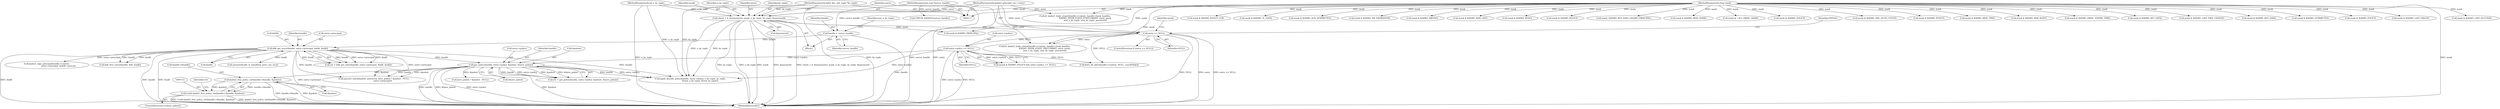 digraph "0_krb5_b863de7fbf080b15e347a736fdda0a82d42f4f6b@API" {
"1000724" [label="(Call,kadm5_free_policy_ent(handle->lhandle, &polent))"];
"1000309" [label="(Call,get_policy(handle, entry->policy, &polent, &have_polent))"];
"1000249" [label="(Call,kdb_get_entry(handle, entry->principal, &kdb, &adb))"];
"1000136" [label="(Call,handle = server_handle)"];
"1000118" [label="(MethodParameterIn,void *server_handle)"];
"1000224" [label="(Call,entry->policy == NULL)"];
"1000163" [label="(Call,entry == NULL)"];
"1000155" [label="(Call,check_1_6_dummy(entry, mask, n_ks_tuple, ks_tuple, &password))"];
"1000119" [label="(MethodParameterIn,kadm5_principal_ent_t entry)"];
"1000120" [label="(MethodParameterIn,long mask)"];
"1000121" [label="(MethodParameterIn,int n_ks_tuple)"];
"1000122" [label="(MethodParameterIn,krb5_key_salt_tuple *ks_tuple)"];
"1000722" [label="(Call,(void) kadm5_free_policy_ent(handle->lhandle, &polent))"];
"1000187" [label="(Call,mask & KADM5_MKVNO)"];
"1000382" [label="(Call,mask & KADM5_MAX_LIFE)"];
"1000149" [label="(Call,CHECK_HANDLE(server_handle))"];
"1000121" [label="(MethodParameterIn,int n_ks_tuple)"];
"1000604" [label="(Call,mask & KADM5_KVNO)"];
"1000221" [label="(Call,mask & KADM5_POLICY)"];
"1000685" [label="(Call,mask | KADM5_KEY_DATA | KADM5_PRINCIPAL)"];
"1000309" [label="(Call,get_policy(handle, entry->policy, &polent, &have_polent))"];
"1000251" [label="(Call,entry->principal)"];
"1000500" [label="(Call,kadm5_copy_principal(handle->context,\n                                    entry->principal, &(kdb->princ)))"];
"1000124" [label="(Block,)"];
"1000137" [label="(Identifier,handle)"];
"1000162" [label="(ControlStructure,if (entry == NULL))"];
"1000329" [label="(Call,have_polent ? &polent : NULL)"];
"1000249" [label="(Call,kdb_get_entry(handle, entry->principal, &kdb, &adb))"];
"1000220" [label="(Call,(mask & KADM5_POLICY) && entry->policy == NULL)"];
"1000643" [label="(Call,k5_kadm5_hook_create(handle->context, handle->hook_handles,\n                               KADM5_HOOK_STAGE_PRECOMMIT, entry, mask,\n                               new_n_ks_tuple, new_ks_tuple, password))"];
"1000175" [label="(Call,mask & KADM5_MOD_NAME)"];
"1000242" [label="(Call,mask & ~ALL_PRINC_MASK)"];
"1000122" [label="(MethodParameterIn,krb5_key_salt_tuple *ks_tuple)"];
"1000665" [label="(Call,mask & KADM5_POLICY)"];
"1000155" [label="(Call,check_1_6_dummy(entry, mask, n_ks_tuple, ks_tuple, &password))"];
"1000202" [label="(Call,mask & KADM5_FAIL_AUTH_COUNT)"];
"1000233" [label="(Call,mask & KADM5_POLICY)"];
"1000163" [label="(Call,entry == NULL)"];
"1000276" [label="(Call,krb5_db_alloc(handle->context, NULL, sizeof(*kdb)))"];
"1000228" [label="(Identifier,NULL)"];
"1000171" [label="(Call,mask & KADM5_PRINCIPAL)"];
"1000179" [label="(Call,mask & KADM5_MOD_TIME)"];
"1000403" [label="(Call,mask & KADM5_MAX_RLIFE)"];
"1000172" [label="(Identifier,mask)"];
"1000158" [label="(Identifier,n_ks_tuple)"];
"1000553" [label="(Call,apply_keysalt_policy(handle, entry->policy, n_ks_tuple, ks_tuple,\n                               &new_n_ks_tuple, &new_ks_tuple))"];
"1000722" [label="(Call,(void) kadm5_free_policy_ent(handle->lhandle, &polent))"];
"1000424" [label="(Call,mask & KADM5_PRINC_EXPIRE_TIME)"];
"1000160" [label="(Call,&password)"];
"1000579" [label="(Call,mask & KADM5_KEY_DATA)"];
"1000254" [label="(Call,&kdb)"];
"1000183" [label="(Call,mask & KADM5_LAST_PWD_CHANGE)"];
"1000209" [label="(Call,mask & KADM5_KEY_DATA)"];
"1000731" [label="(Identifier,ret)"];
"1000361" [label="(Call,mask & KADM5_ATTRIBUTES)"];
"1000264" [label="(Call,kdb_free_entry(handle, kdb, &adb))"];
"1000303" [label="(Call,mask & KADM5_POLICY)"];
"1000311" [label="(Call,entry->policy)"];
"1000118" [label="(MethodParameterIn,void *server_handle)"];
"1000326" [label="(Call,passwd_check(handle, password, have_polent ? &polent : NULL,\n                           entry->principal))"];
"1000310" [label="(Identifier,handle)"];
"1000256" [label="(Call,&adb)"];
"1000119" [label="(MethodParameterIn,kadm5_principal_ent_t entry)"];
"1000199" [label="(Call,mask & KADM5_LAST_FAILED)"];
"1000143" [label="(Identifier,new_n_ks_tuple)"];
"1000724" [label="(Call,kadm5_free_policy_ent(handle->lhandle, &polent))"];
"1000136" [label="(Call,handle = server_handle)"];
"1000224" [label="(Call,entry->policy == NULL)"];
"1000165" [label="(Identifier,NULL)"];
"1000159" [label="(Identifier,ks_tuple)"];
"1000120" [label="(MethodParameterIn,long mask)"];
"1000314" [label="(Call,&polent)"];
"1000195" [label="(Call,mask & KADM5_LAST_SUCCESS)"];
"1000725" [label="(Call,handle->lhandle)"];
"1000296" [label="(Call,memset(&adb, 0, sizeof(osa_princ_ent_rec)))"];
"1000236" [label="(Call,mask & KADM5_POLICY_CLR)"];
"1000316" [label="(Call,&have_polent)"];
"1000157" [label="(Identifier,mask)"];
"1000225" [label="(Call,entry->policy)"];
"1000523" [label="(Call,mask & KADM5_TL_DATA)"];
"1000167" [label="(Identifier,EINVAL)"];
"1000250" [label="(Identifier,handle)"];
"1000247" [label="(Call,ret = kdb_get_entry(handle, entry->principal, &kdb, &adb))"];
"1000720" [label="(ControlStructure,if (have_polent))"];
"1000164" [label="(Identifier,entry)"];
"1000191" [label="(Call,mask & KADM5_AUX_ATTRIBUTES)"];
"1000732" [label="(MethodReturn,RET)"];
"1000472" [label="(Call,mask & KADM5_PW_EXPIRATION)"];
"1000307" [label="(Call,ret = get_policy(handle, entry->policy, &polent, &have_polent))"];
"1000156" [label="(Identifier,entry)"];
"1000138" [label="(Identifier,server_handle)"];
"1000699" [label="(Call,k5_kadm5_hook_create(handle->context, handle->hook_handles,\n                                KADM5_HOOK_STAGE_POSTCOMMIT, entry, mask,\n                                new_n_ks_tuple, new_ks_tuple, password))"];
"1000728" [label="(Call,&polent)"];
"1000724" -> "1000722"  [label="AST: "];
"1000724" -> "1000728"  [label="CFG: "];
"1000725" -> "1000724"  [label="AST: "];
"1000728" -> "1000724"  [label="AST: "];
"1000722" -> "1000724"  [label="CFG: "];
"1000724" -> "1000732"  [label="DDG: handle->lhandle"];
"1000724" -> "1000732"  [label="DDG: &polent"];
"1000724" -> "1000722"  [label="DDG: handle->lhandle"];
"1000724" -> "1000722"  [label="DDG: &polent"];
"1000309" -> "1000724"  [label="DDG: &polent"];
"1000309" -> "1000307"  [label="AST: "];
"1000309" -> "1000316"  [label="CFG: "];
"1000310" -> "1000309"  [label="AST: "];
"1000311" -> "1000309"  [label="AST: "];
"1000314" -> "1000309"  [label="AST: "];
"1000316" -> "1000309"  [label="AST: "];
"1000307" -> "1000309"  [label="CFG: "];
"1000309" -> "1000732"  [label="DDG: handle"];
"1000309" -> "1000732"  [label="DDG: &have_polent"];
"1000309" -> "1000732"  [label="DDG: entry->policy"];
"1000309" -> "1000732"  [label="DDG: &polent"];
"1000309" -> "1000307"  [label="DDG: handle"];
"1000309" -> "1000307"  [label="DDG: entry->policy"];
"1000309" -> "1000307"  [label="DDG: &polent"];
"1000309" -> "1000307"  [label="DDG: &have_polent"];
"1000249" -> "1000309"  [label="DDG: handle"];
"1000224" -> "1000309"  [label="DDG: entry->policy"];
"1000309" -> "1000326"  [label="DDG: handle"];
"1000309" -> "1000326"  [label="DDG: &polent"];
"1000309" -> "1000329"  [label="DDG: &polent"];
"1000309" -> "1000553"  [label="DDG: handle"];
"1000309" -> "1000553"  [label="DDG: entry->policy"];
"1000249" -> "1000247"  [label="AST: "];
"1000249" -> "1000256"  [label="CFG: "];
"1000250" -> "1000249"  [label="AST: "];
"1000251" -> "1000249"  [label="AST: "];
"1000254" -> "1000249"  [label="AST: "];
"1000256" -> "1000249"  [label="AST: "];
"1000247" -> "1000249"  [label="CFG: "];
"1000249" -> "1000732"  [label="DDG: entry->principal"];
"1000249" -> "1000732"  [label="DDG: &kdb"];
"1000249" -> "1000732"  [label="DDG: handle"];
"1000249" -> "1000732"  [label="DDG: &adb"];
"1000249" -> "1000247"  [label="DDG: handle"];
"1000249" -> "1000247"  [label="DDG: entry->principal"];
"1000249" -> "1000247"  [label="DDG: &kdb"];
"1000249" -> "1000247"  [label="DDG: &adb"];
"1000136" -> "1000249"  [label="DDG: handle"];
"1000249" -> "1000264"  [label="DDG: handle"];
"1000249" -> "1000264"  [label="DDG: &adb"];
"1000249" -> "1000296"  [label="DDG: &adb"];
"1000249" -> "1000326"  [label="DDG: handle"];
"1000249" -> "1000326"  [label="DDG: entry->principal"];
"1000249" -> "1000500"  [label="DDG: entry->principal"];
"1000249" -> "1000553"  [label="DDG: handle"];
"1000136" -> "1000124"  [label="AST: "];
"1000136" -> "1000138"  [label="CFG: "];
"1000137" -> "1000136"  [label="AST: "];
"1000138" -> "1000136"  [label="AST: "];
"1000143" -> "1000136"  [label="CFG: "];
"1000136" -> "1000732"  [label="DDG: handle"];
"1000118" -> "1000136"  [label="DDG: server_handle"];
"1000118" -> "1000117"  [label="AST: "];
"1000118" -> "1000732"  [label="DDG: server_handle"];
"1000118" -> "1000149"  [label="DDG: server_handle"];
"1000224" -> "1000220"  [label="AST: "];
"1000224" -> "1000228"  [label="CFG: "];
"1000225" -> "1000224"  [label="AST: "];
"1000228" -> "1000224"  [label="AST: "];
"1000220" -> "1000224"  [label="CFG: "];
"1000224" -> "1000732"  [label="DDG: entry->policy"];
"1000224" -> "1000732"  [label="DDG: NULL"];
"1000224" -> "1000220"  [label="DDG: entry->policy"];
"1000224" -> "1000220"  [label="DDG: NULL"];
"1000163" -> "1000224"  [label="DDG: NULL"];
"1000224" -> "1000276"  [label="DDG: NULL"];
"1000224" -> "1000553"  [label="DDG: entry->policy"];
"1000163" -> "1000162"  [label="AST: "];
"1000163" -> "1000165"  [label="CFG: "];
"1000164" -> "1000163"  [label="AST: "];
"1000165" -> "1000163"  [label="AST: "];
"1000167" -> "1000163"  [label="CFG: "];
"1000172" -> "1000163"  [label="CFG: "];
"1000163" -> "1000732"  [label="DDG: entry"];
"1000163" -> "1000732"  [label="DDG: entry == NULL"];
"1000163" -> "1000732"  [label="DDG: NULL"];
"1000155" -> "1000163"  [label="DDG: entry"];
"1000119" -> "1000163"  [label="DDG: entry"];
"1000163" -> "1000276"  [label="DDG: NULL"];
"1000163" -> "1000643"  [label="DDG: entry"];
"1000155" -> "1000124"  [label="AST: "];
"1000155" -> "1000160"  [label="CFG: "];
"1000156" -> "1000155"  [label="AST: "];
"1000157" -> "1000155"  [label="AST: "];
"1000158" -> "1000155"  [label="AST: "];
"1000159" -> "1000155"  [label="AST: "];
"1000160" -> "1000155"  [label="AST: "];
"1000164" -> "1000155"  [label="CFG: "];
"1000155" -> "1000732"  [label="DDG: ks_tuple"];
"1000155" -> "1000732"  [label="DDG: mask"];
"1000155" -> "1000732"  [label="DDG: &password"];
"1000155" -> "1000732"  [label="DDG: n_ks_tuple"];
"1000155" -> "1000732"  [label="DDG: check_1_6_dummy(entry, mask, n_ks_tuple, ks_tuple, &password)"];
"1000119" -> "1000155"  [label="DDG: entry"];
"1000120" -> "1000155"  [label="DDG: mask"];
"1000121" -> "1000155"  [label="DDG: n_ks_tuple"];
"1000122" -> "1000155"  [label="DDG: ks_tuple"];
"1000155" -> "1000171"  [label="DDG: mask"];
"1000155" -> "1000553"  [label="DDG: n_ks_tuple"];
"1000155" -> "1000553"  [label="DDG: ks_tuple"];
"1000119" -> "1000117"  [label="AST: "];
"1000119" -> "1000732"  [label="DDG: entry"];
"1000119" -> "1000643"  [label="DDG: entry"];
"1000119" -> "1000699"  [label="DDG: entry"];
"1000120" -> "1000117"  [label="AST: "];
"1000120" -> "1000732"  [label="DDG: mask"];
"1000120" -> "1000171"  [label="DDG: mask"];
"1000120" -> "1000175"  [label="DDG: mask"];
"1000120" -> "1000179"  [label="DDG: mask"];
"1000120" -> "1000183"  [label="DDG: mask"];
"1000120" -> "1000187"  [label="DDG: mask"];
"1000120" -> "1000191"  [label="DDG: mask"];
"1000120" -> "1000195"  [label="DDG: mask"];
"1000120" -> "1000199"  [label="DDG: mask"];
"1000120" -> "1000202"  [label="DDG: mask"];
"1000120" -> "1000209"  [label="DDG: mask"];
"1000120" -> "1000221"  [label="DDG: mask"];
"1000120" -> "1000233"  [label="DDG: mask"];
"1000120" -> "1000236"  [label="DDG: mask"];
"1000120" -> "1000242"  [label="DDG: mask"];
"1000120" -> "1000303"  [label="DDG: mask"];
"1000120" -> "1000361"  [label="DDG: mask"];
"1000120" -> "1000382"  [label="DDG: mask"];
"1000120" -> "1000403"  [label="DDG: mask"];
"1000120" -> "1000424"  [label="DDG: mask"];
"1000120" -> "1000472"  [label="DDG: mask"];
"1000120" -> "1000523"  [label="DDG: mask"];
"1000120" -> "1000579"  [label="DDG: mask"];
"1000120" -> "1000604"  [label="DDG: mask"];
"1000120" -> "1000643"  [label="DDG: mask"];
"1000120" -> "1000665"  [label="DDG: mask"];
"1000120" -> "1000685"  [label="DDG: mask"];
"1000120" -> "1000699"  [label="DDG: mask"];
"1000121" -> "1000117"  [label="AST: "];
"1000121" -> "1000732"  [label="DDG: n_ks_tuple"];
"1000121" -> "1000553"  [label="DDG: n_ks_tuple"];
"1000122" -> "1000117"  [label="AST: "];
"1000122" -> "1000732"  [label="DDG: ks_tuple"];
"1000122" -> "1000553"  [label="DDG: ks_tuple"];
"1000722" -> "1000720"  [label="AST: "];
"1000723" -> "1000722"  [label="AST: "];
"1000731" -> "1000722"  [label="CFG: "];
"1000722" -> "1000732"  [label="DDG: kadm5_free_policy_ent(handle->lhandle, &polent)"];
"1000722" -> "1000732"  [label="DDG: (void) kadm5_free_policy_ent(handle->lhandle, &polent)"];
}
